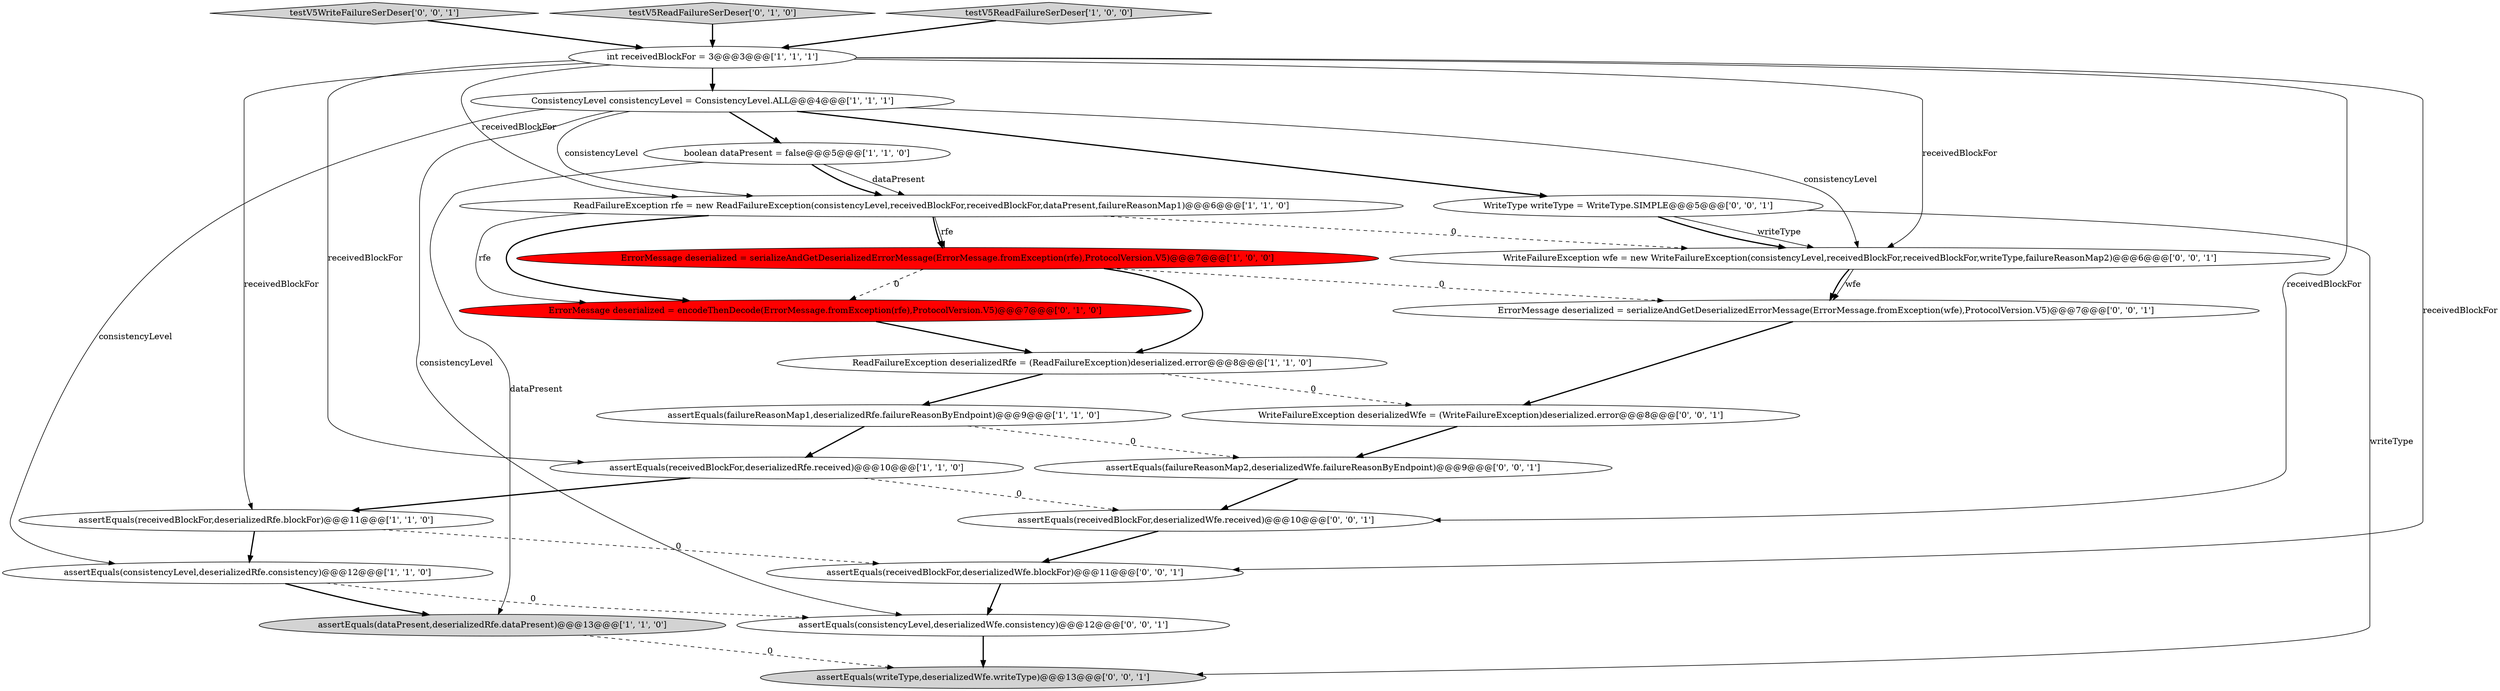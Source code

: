 digraph {
3 [style = filled, label = "ConsistencyLevel consistencyLevel = ConsistencyLevel.ALL@@@4@@@['1', '1', '1']", fillcolor = white, shape = ellipse image = "AAA0AAABBB1BBB"];
16 [style = filled, label = "assertEquals(failureReasonMap2,deserializedWfe.failureReasonByEndpoint)@@@9@@@['0', '0', '1']", fillcolor = white, shape = ellipse image = "AAA0AAABBB3BBB"];
0 [style = filled, label = "boolean dataPresent = false@@@5@@@['1', '1', '0']", fillcolor = white, shape = ellipse image = "AAA0AAABBB1BBB"];
11 [style = filled, label = "assertEquals(dataPresent,deserializedRfe.dataPresent)@@@13@@@['1', '1', '0']", fillcolor = lightgray, shape = ellipse image = "AAA0AAABBB1BBB"];
23 [style = filled, label = "WriteFailureException deserializedWfe = (WriteFailureException)deserialized.error@@@8@@@['0', '0', '1']", fillcolor = white, shape = ellipse image = "AAA0AAABBB3BBB"];
9 [style = filled, label = "assertEquals(failureReasonMap1,deserializedRfe.failureReasonByEndpoint)@@@9@@@['1', '1', '0']", fillcolor = white, shape = ellipse image = "AAA0AAABBB1BBB"];
22 [style = filled, label = "testV5WriteFailureSerDeser['0', '0', '1']", fillcolor = lightgray, shape = diamond image = "AAA0AAABBB3BBB"];
2 [style = filled, label = "ErrorMessage deserialized = serializeAndGetDeserializedErrorMessage(ErrorMessage.fromException(rfe),ProtocolVersion.V5)@@@7@@@['1', '0', '0']", fillcolor = red, shape = ellipse image = "AAA1AAABBB1BBB"];
5 [style = filled, label = "assertEquals(consistencyLevel,deserializedRfe.consistency)@@@12@@@['1', '1', '0']", fillcolor = white, shape = ellipse image = "AAA0AAABBB1BBB"];
1 [style = filled, label = "ReadFailureException deserializedRfe = (ReadFailureException)deserialized.error@@@8@@@['1', '1', '0']", fillcolor = white, shape = ellipse image = "AAA0AAABBB1BBB"];
13 [style = filled, label = "ErrorMessage deserialized = encodeThenDecode(ErrorMessage.fromException(rfe),ProtocolVersion.V5)@@@7@@@['0', '1', '0']", fillcolor = red, shape = ellipse image = "AAA1AAABBB2BBB"];
21 [style = filled, label = "WriteType writeType = WriteType.SIMPLE@@@5@@@['0', '0', '1']", fillcolor = white, shape = ellipse image = "AAA0AAABBB3BBB"];
12 [style = filled, label = "testV5ReadFailureSerDeser['0', '1', '0']", fillcolor = lightgray, shape = diamond image = "AAA0AAABBB2BBB"];
6 [style = filled, label = "testV5ReadFailureSerDeser['1', '0', '0']", fillcolor = lightgray, shape = diamond image = "AAA0AAABBB1BBB"];
19 [style = filled, label = "assertEquals(receivedBlockFor,deserializedWfe.blockFor)@@@11@@@['0', '0', '1']", fillcolor = white, shape = ellipse image = "AAA0AAABBB3BBB"];
4 [style = filled, label = "assertEquals(receivedBlockFor,deserializedRfe.blockFor)@@@11@@@['1', '1', '0']", fillcolor = white, shape = ellipse image = "AAA0AAABBB1BBB"];
15 [style = filled, label = "assertEquals(writeType,deserializedWfe.writeType)@@@13@@@['0', '0', '1']", fillcolor = lightgray, shape = ellipse image = "AAA0AAABBB3BBB"];
14 [style = filled, label = "assertEquals(receivedBlockFor,deserializedWfe.received)@@@10@@@['0', '0', '1']", fillcolor = white, shape = ellipse image = "AAA0AAABBB3BBB"];
18 [style = filled, label = "ErrorMessage deserialized = serializeAndGetDeserializedErrorMessage(ErrorMessage.fromException(wfe),ProtocolVersion.V5)@@@7@@@['0', '0', '1']", fillcolor = white, shape = ellipse image = "AAA0AAABBB3BBB"];
10 [style = filled, label = "int receivedBlockFor = 3@@@3@@@['1', '1', '1']", fillcolor = white, shape = ellipse image = "AAA0AAABBB1BBB"];
8 [style = filled, label = "ReadFailureException rfe = new ReadFailureException(consistencyLevel,receivedBlockFor,receivedBlockFor,dataPresent,failureReasonMap1)@@@6@@@['1', '1', '0']", fillcolor = white, shape = ellipse image = "AAA0AAABBB1BBB"];
17 [style = filled, label = "WriteFailureException wfe = new WriteFailureException(consistencyLevel,receivedBlockFor,receivedBlockFor,writeType,failureReasonMap2)@@@6@@@['0', '0', '1']", fillcolor = white, shape = ellipse image = "AAA0AAABBB3BBB"];
20 [style = filled, label = "assertEquals(consistencyLevel,deserializedWfe.consistency)@@@12@@@['0', '0', '1']", fillcolor = white, shape = ellipse image = "AAA0AAABBB3BBB"];
7 [style = filled, label = "assertEquals(receivedBlockFor,deserializedRfe.received)@@@10@@@['1', '1', '0']", fillcolor = white, shape = ellipse image = "AAA0AAABBB1BBB"];
23->16 [style = bold, label=""];
9->16 [style = dashed, label="0"];
18->23 [style = bold, label=""];
11->15 [style = dashed, label="0"];
2->1 [style = bold, label=""];
7->14 [style = dashed, label="0"];
21->17 [style = solid, label="writeType"];
19->20 [style = bold, label=""];
8->13 [style = solid, label="rfe"];
10->19 [style = solid, label="receivedBlockFor"];
10->3 [style = bold, label=""];
14->19 [style = bold, label=""];
7->4 [style = bold, label=""];
10->8 [style = solid, label="receivedBlockFor"];
9->7 [style = bold, label=""];
3->20 [style = solid, label="consistencyLevel"];
8->2 [style = solid, label="rfe"];
10->7 [style = solid, label="receivedBlockFor"];
13->1 [style = bold, label=""];
1->9 [style = bold, label=""];
3->0 [style = bold, label=""];
10->4 [style = solid, label="receivedBlockFor"];
5->20 [style = dashed, label="0"];
12->10 [style = bold, label=""];
21->15 [style = solid, label="writeType"];
8->2 [style = bold, label=""];
17->18 [style = solid, label="wfe"];
2->13 [style = dashed, label="0"];
6->10 [style = bold, label=""];
3->8 [style = solid, label="consistencyLevel"];
3->17 [style = solid, label="consistencyLevel"];
0->8 [style = bold, label=""];
22->10 [style = bold, label=""];
2->18 [style = dashed, label="0"];
8->17 [style = dashed, label="0"];
16->14 [style = bold, label=""];
3->21 [style = bold, label=""];
10->17 [style = solid, label="receivedBlockFor"];
4->19 [style = dashed, label="0"];
5->11 [style = bold, label=""];
0->8 [style = solid, label="dataPresent"];
20->15 [style = bold, label=""];
1->23 [style = dashed, label="0"];
4->5 [style = bold, label=""];
21->17 [style = bold, label=""];
0->11 [style = solid, label="dataPresent"];
17->18 [style = bold, label=""];
8->13 [style = bold, label=""];
10->14 [style = solid, label="receivedBlockFor"];
3->5 [style = solid, label="consistencyLevel"];
}
